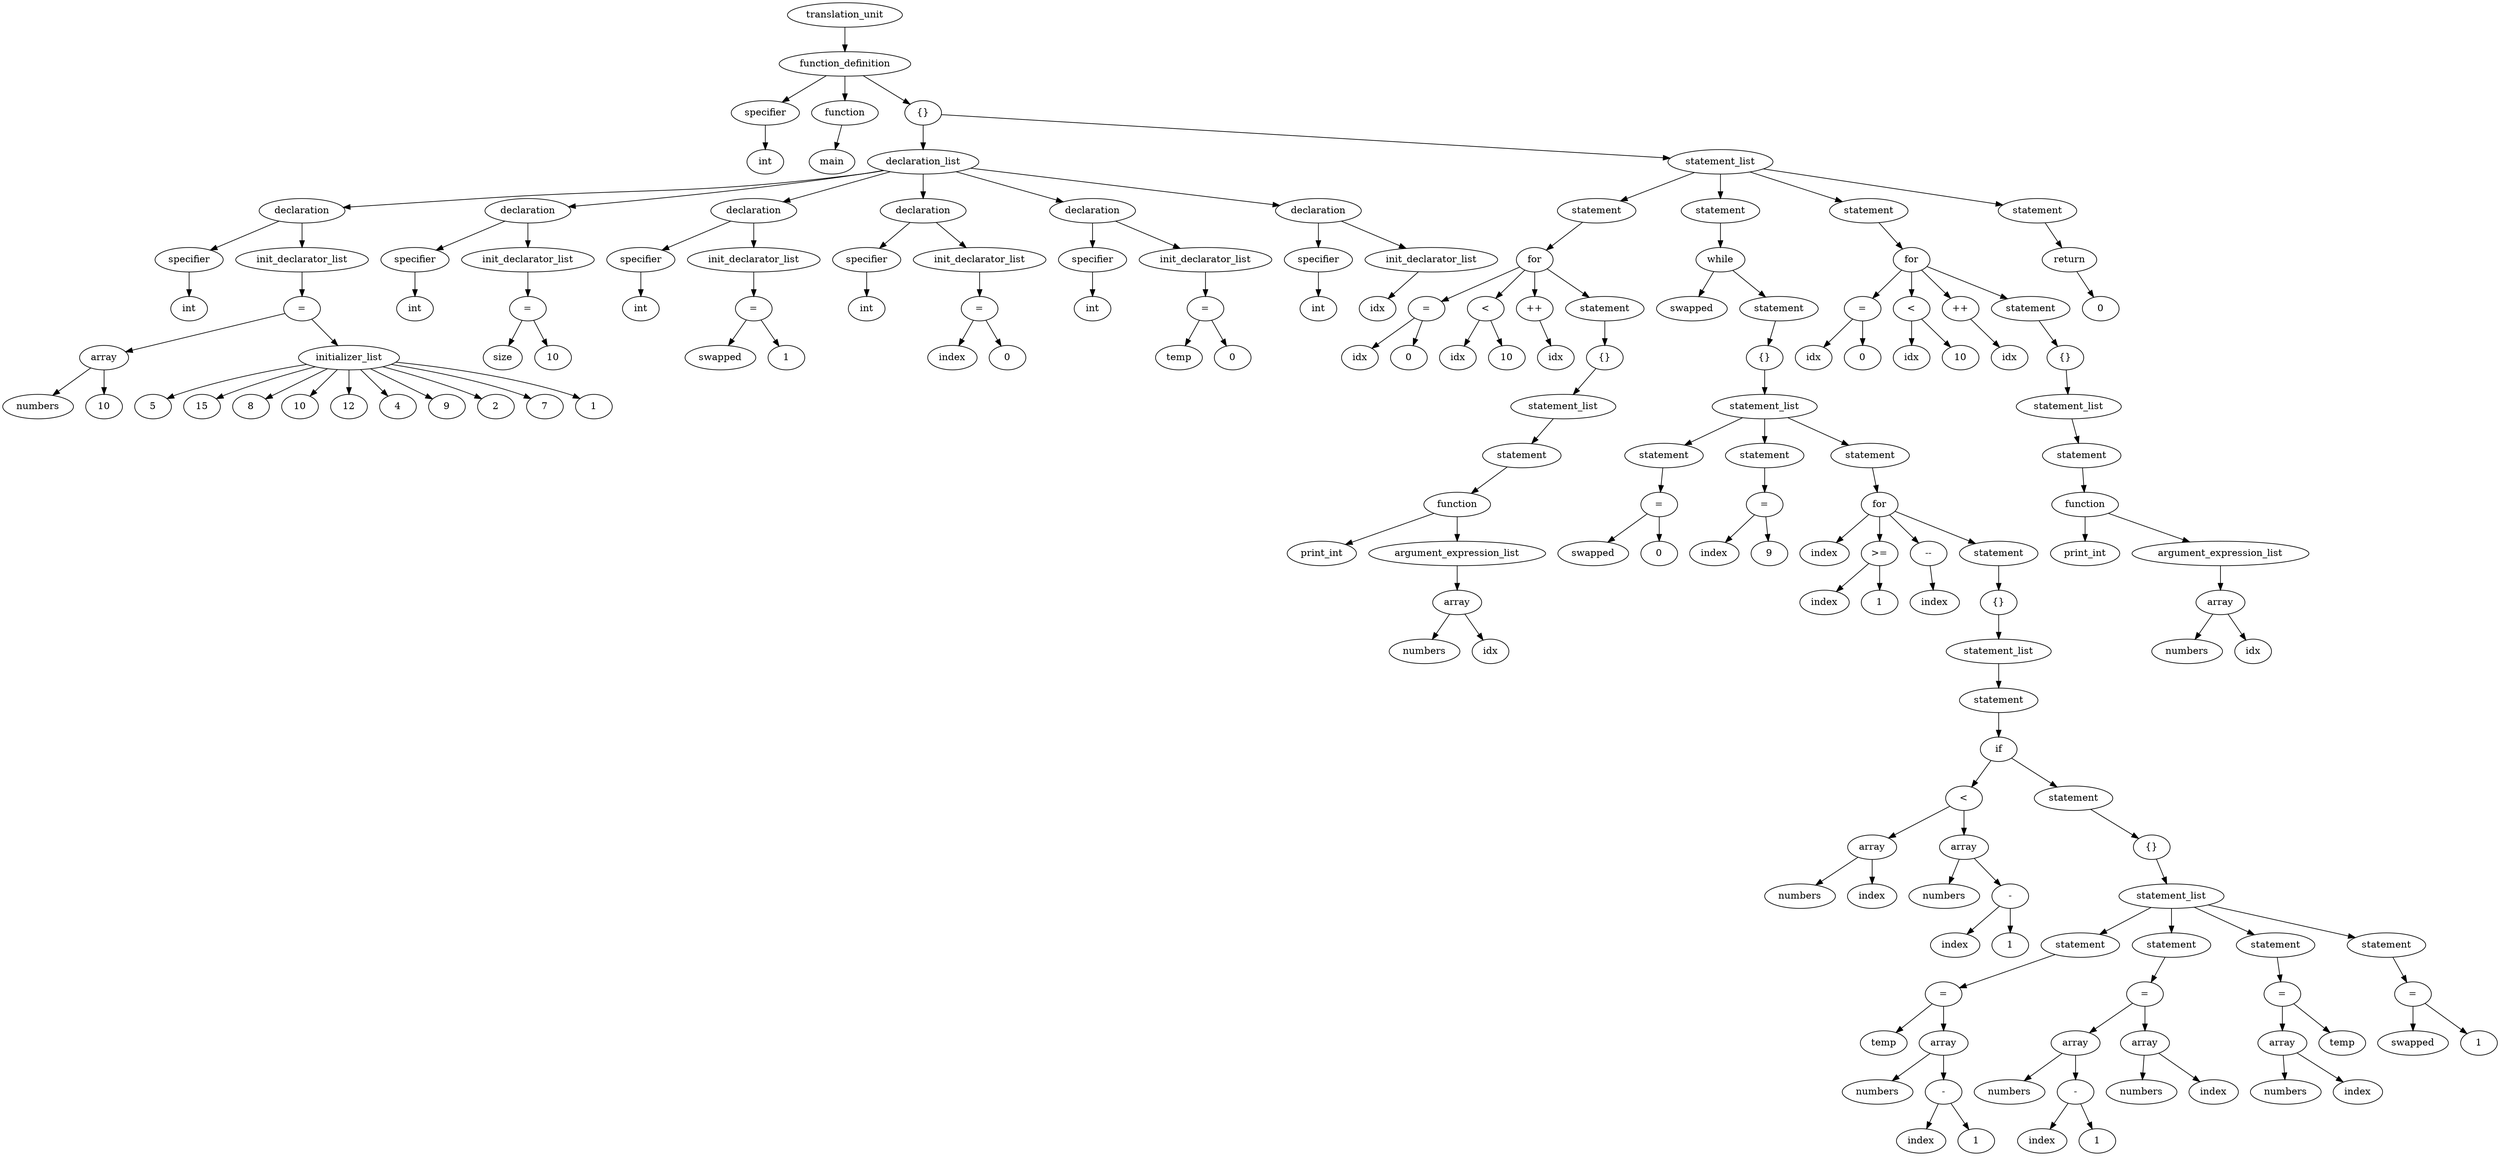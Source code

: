 digraph g {

1032 [label="translation_unit"];

1030 [label="function_definition"];

1032 -> 1030;

1033 [label="specifier"];

1030 -> 1033;

0 [label="int"];

1033 -> 0;

4 [label="function"];

1030 -> 4;

3 [label="main"];

4 -> 3;

1029 [label="{}"];

1030 -> 1029;

214 [label="declaration_list"];

1029 -> 214;

213 [label="declaration"];

214 -> 213;

1034 [label="specifier"];

213 -> 1034;

6 [label="int"];

1034 -> 6;

212 [label="init_declarator_list"];

213 -> 212;

1035 [label="="];

212 -> 1035;

27 [label="array"];

1035 -> 27;

9 [label="numbers"];

27 -> 9;

10 [label="10"];

27 -> 10;

47 [label="initializer_list"];

1035 -> 47;

29 [label="5"];

47 -> 29;

48 [label="15"];

47 -> 48;

66 [label="8"];

47 -> 66;

84 [label="10"];

47 -> 84;

102 [label="12"];

47 -> 102;

120 [label="4"];

47 -> 120;

138 [label="9"];

47 -> 138;

156 [label="2"];

47 -> 156;

174 [label="7"];

47 -> 174;

192 [label="1"];

47 -> 192;

240 [label="declaration"];

214 -> 240;

1036 [label="specifier"];

240 -> 1036;

215 [label="int"];

1036 -> 215;

239 [label="init_declarator_list"];

240 -> 239;

1037 [label="="];

239 -> 1037;

218 [label="size"];

1037 -> 218;

220 [label="10"];

1037 -> 220;

266 [label="declaration"];

214 -> 266;

1038 [label="specifier"];

266 -> 1038;

241 [label="int"];

1038 -> 241;

265 [label="init_declarator_list"];

266 -> 265;

1039 [label="="];

265 -> 1039;

244 [label="swapped"];

1039 -> 244;

246 [label="1"];

1039 -> 246;

292 [label="declaration"];

214 -> 292;

1040 [label="specifier"];

292 -> 1040;

267 [label="int"];

1040 -> 267;

291 [label="init_declarator_list"];

292 -> 291;

1041 [label="="];

291 -> 1041;

270 [label="index"];

1041 -> 270;

272 [label="0"];

1041 -> 272;

318 [label="declaration"];

214 -> 318;

1042 [label="specifier"];

318 -> 1042;

293 [label="int"];

1042 -> 293;

317 [label="init_declarator_list"];

318 -> 317;

1043 [label="="];

317 -> 1043;

296 [label="temp"];

1043 -> 296;

298 [label="0"];

1043 -> 298;

326 [label="declaration"];

214 -> 326;

1044 [label="specifier"];

326 -> 1044;

319 [label="int"];

1044 -> 319;

325 [label="init_declarator_list"];

326 -> 325;

322 [label="idx"];

325 -> 322;

460 [label="statement_list"];

1029 -> 460;

459 [label="statement"];

460 -> 459;

458 [label="for"];

459 -> 458;

331 [label="="];

458 -> 331;

327 [label="idx"];

331 -> 327;

332 [label="0"];

331 -> 332;

368 [label="<"];

458 -> 368;

351 [label="idx"];

368 -> 351;

360 [label="10"];

368 -> 360;

1045 [label="++"];

458 -> 1045;

378 [label="idx"];

1045 -> 378;

457 [label="statement"];

458 -> 457;

456 [label="{}"];

457 -> 456;

455 [label="statement_list"];

456 -> 455;

454 [label="statement"];

455 -> 454;

437 [label="function"];

454 -> 437;

397 [label="print_int"];

437 -> 397;

436 [label="argument_expression_list"];

437 -> 436;

421 [label="array"];

436 -> 421;

400 [label="numbers"];

421 -> 400;

403 [label="idx"];

421 -> 403;

875 [label="statement"];

460 -> 875;

874 [label="while"];

875 -> 874;

461 [label="swapped"];

874 -> 461;

873 [label="statement"];

874 -> 873;

872 [label="{}"];

873 -> 872;

505 [label="statement_list"];

872 -> 505;

504 [label="statement"];

505 -> 504;

483 [label="="];

504 -> 483;

479 [label="swapped"];

483 -> 479;

484 [label="0"];

483 -> 484;

531 [label="statement"];

505 -> 531;

510 [label="="];

531 -> 510;

506 [label="index"];

510 -> 506;

511 [label="9"];

510 -> 511;

871 [label="statement"];

505 -> 871;

870 [label="for"];

871 -> 870;

532 [label="index"];

870 -> 532;

567 [label=">="];

870 -> 567;

550 [label="index"];

567 -> 550;

559 [label="1"];

567 -> 559;

1046 [label="--"];

870 -> 1046;

577 [label="index"];

1046 -> 577;

869 [label="statement"];

870 -> 869;

868 [label="{}"];

869 -> 868;

867 [label="statement_list"];

868 -> 867;

866 [label="statement"];

867 -> 866;

865 [label="if"];

866 -> 865;

658 [label="<"];

865 -> 658;

617 [label="array"];

658 -> 617;

596 [label="numbers"];

617 -> 596;

599 [label="index"];

617 -> 599;

652 [label="array"];

658 -> 652;

624 [label="numbers"];

652 -> 624;

640 [label="-"];

652 -> 640;

627 [label="index"];

640 -> 627;

634 [label="1"];

640 -> 634;

864 [label="statement"];

865 -> 864;

863 [label="{}"];

864 -> 863;

720 [label="statement_list"];

863 -> 720;

719 [label="statement"];

720 -> 719;

672 [label="="];

719 -> 672;

668 [label="temp"];

672 -> 668;

701 [label="array"];

672 -> 701;

673 [label="numbers"];

701 -> 673;

689 [label="-"];

701 -> 689;

676 [label="index"];

689 -> 676;

683 [label="1"];

689 -> 683;

791 [label="statement"];

720 -> 791;

751 [label="="];

791 -> 751;

749 [label="array"];

751 -> 749;

721 [label="numbers"];

749 -> 721;

737 [label="-"];

749 -> 737;

724 [label="index"];

737 -> 724;

731 [label="1"];

737 -> 731;

773 [label="array"];

751 -> 773;

752 [label="numbers"];

773 -> 752;

755 [label="index"];

773 -> 755;

836 [label="statement"];

720 -> 836;

815 [label="="];

836 -> 815;

813 [label="array"];

815 -> 813;

792 [label="numbers"];

813 -> 792;

795 [label="index"];

813 -> 795;

816 [label="temp"];

815 -> 816;

862 [label="statement"];

720 -> 862;

841 [label="="];

862 -> 841;

837 [label="swapped"];

841 -> 837;

842 [label="1"];

841 -> 842;

1008 [label="statement"];

460 -> 1008;

1007 [label="for"];

1008 -> 1007;

880 [label="="];

1007 -> 880;

876 [label="idx"];

880 -> 876;

881 [label="0"];

880 -> 881;

917 [label="<"];

1007 -> 917;

900 [label="idx"];

917 -> 900;

909 [label="10"];

917 -> 909;

1047 [label="++"];

1007 -> 1047;

927 [label="idx"];

1047 -> 927;

1006 [label="statement"];

1007 -> 1006;

1005 [label="{}"];

1006 -> 1005;

1004 [label="statement_list"];

1005 -> 1004;

1003 [label="statement"];

1004 -> 1003;

986 [label="function"];

1003 -> 986;

946 [label="print_int"];

986 -> 946;

985 [label="argument_expression_list"];

986 -> 985;

970 [label="array"];

985 -> 970;

949 [label="numbers"];

970 -> 949;

952 [label="idx"];

970 -> 952;

1028 [label="statement"];

460 -> 1028;

1027 [label="return"];

1028 -> 1027;

1009 [label="0"];

1027 -> 1009;

}
